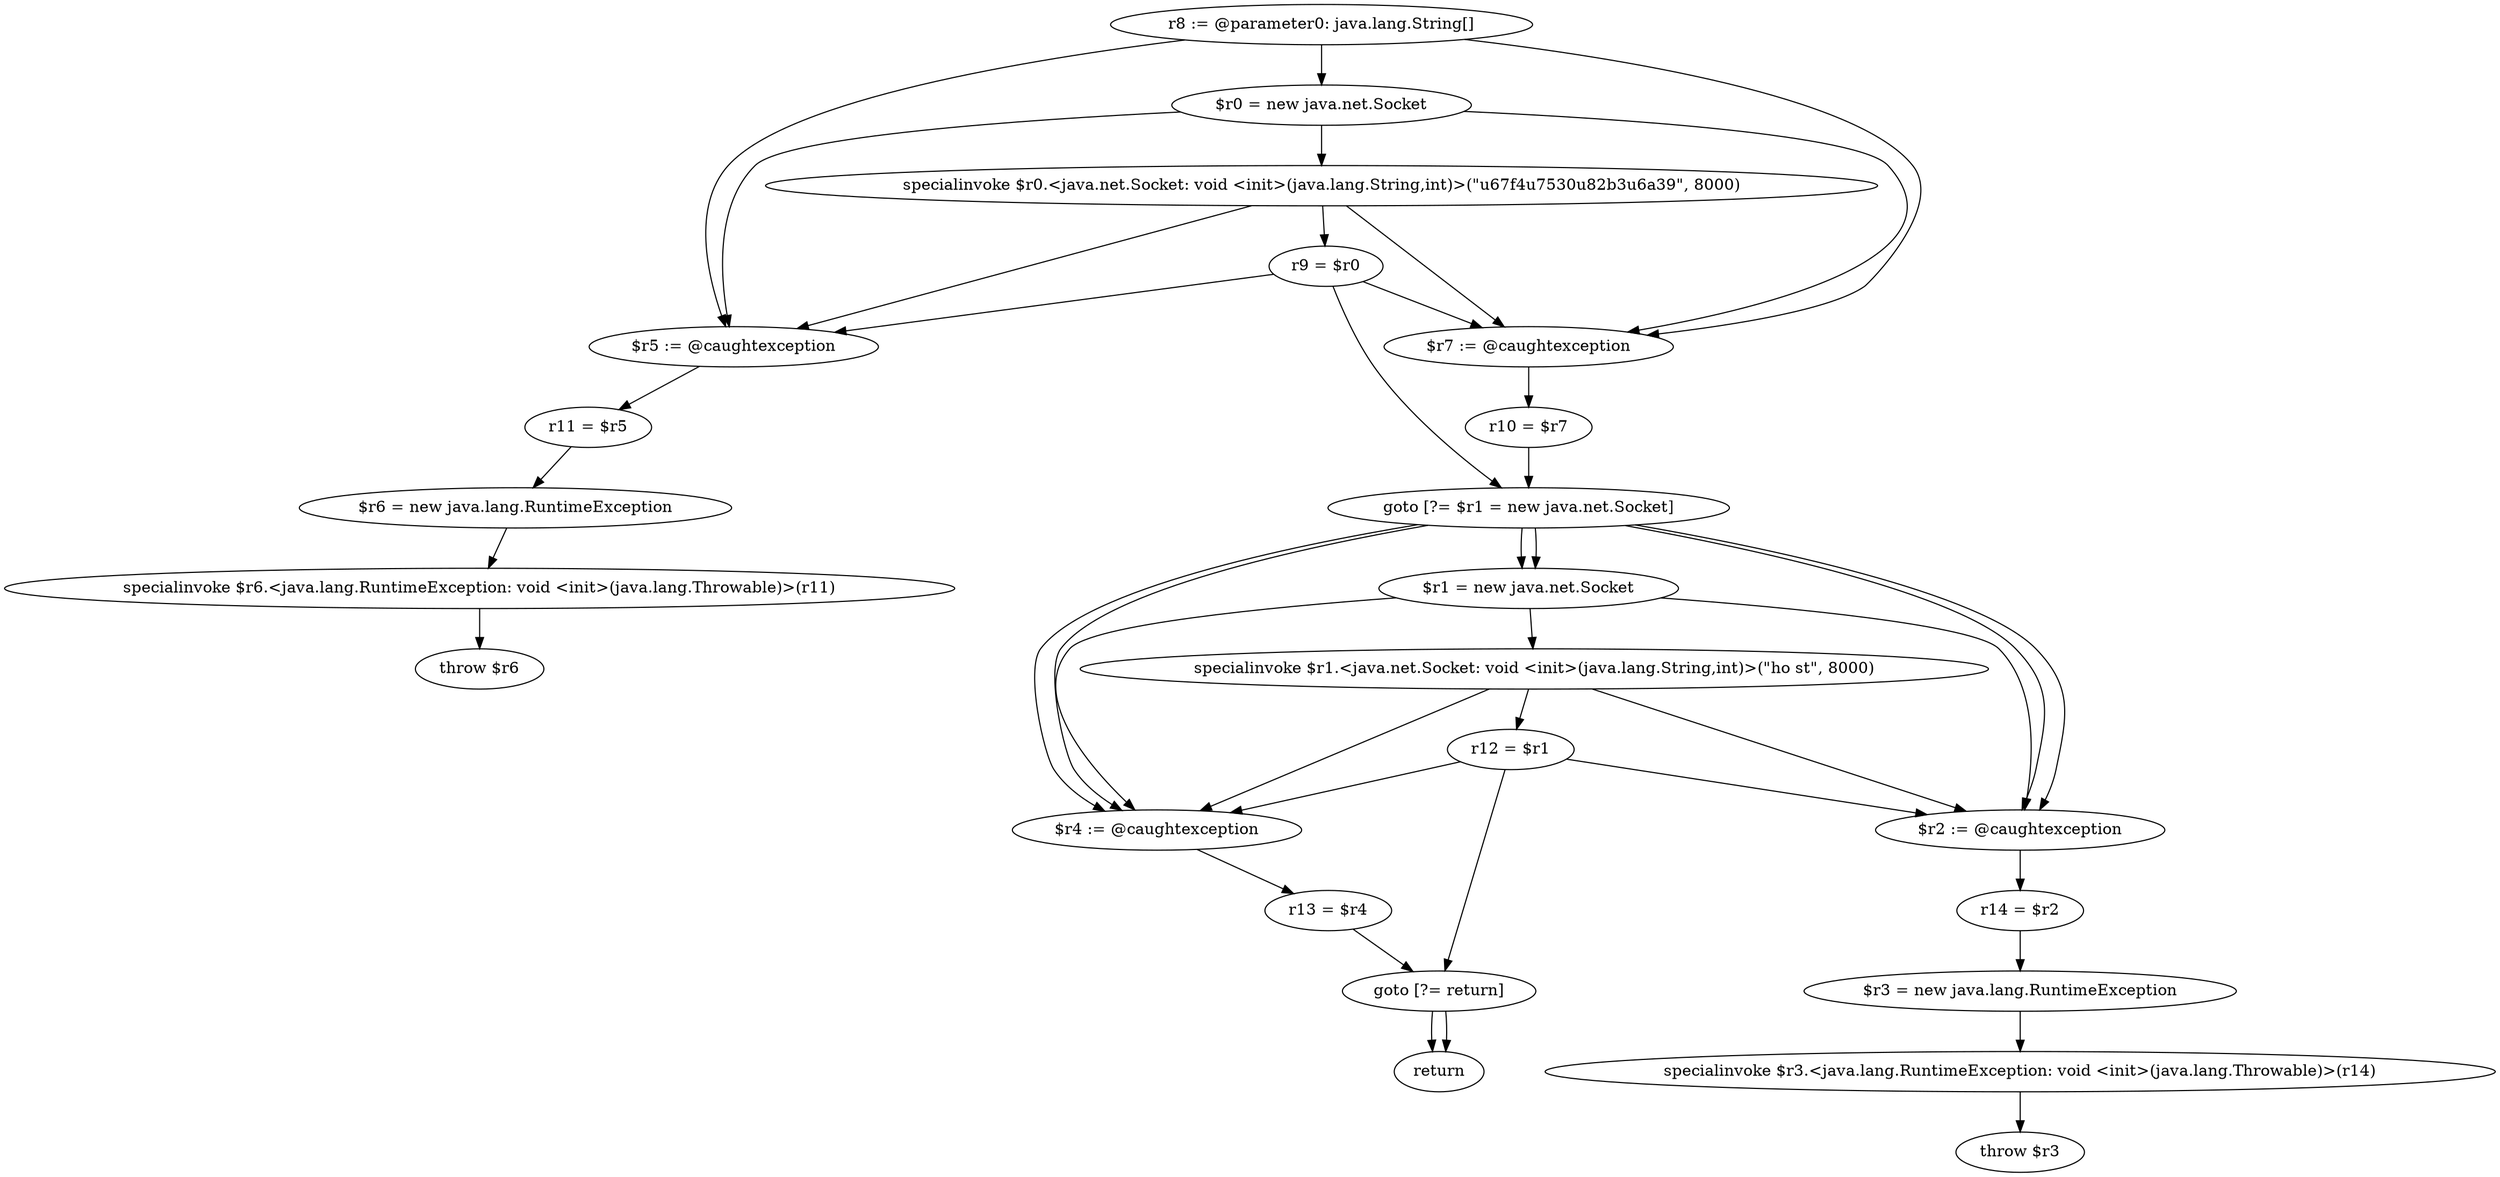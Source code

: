 digraph "unitGraph" {
    "r8 := @parameter0: java.lang.String[]"
    "$r0 = new java.net.Socket"
    "specialinvoke $r0.<java.net.Socket: void <init>(java.lang.String,int)>(\"\u67f4\u7530\u82b3\u6a39\", 8000)"
    "r9 = $r0"
    "goto [?= $r1 = new java.net.Socket]"
    "$r7 := @caughtexception"
    "r10 = $r7"
    "$r5 := @caughtexception"
    "r11 = $r5"
    "$r6 = new java.lang.RuntimeException"
    "specialinvoke $r6.<java.lang.RuntimeException: void <init>(java.lang.Throwable)>(r11)"
    "throw $r6"
    "$r1 = new java.net.Socket"
    "specialinvoke $r1.<java.net.Socket: void <init>(java.lang.String,int)>(\"ho st\", 8000)"
    "r12 = $r1"
    "goto [?= return]"
    "$r4 := @caughtexception"
    "r13 = $r4"
    "$r2 := @caughtexception"
    "r14 = $r2"
    "$r3 = new java.lang.RuntimeException"
    "specialinvoke $r3.<java.lang.RuntimeException: void <init>(java.lang.Throwable)>(r14)"
    "throw $r3"
    "return"
    "r8 := @parameter0: java.lang.String[]"->"$r7 := @caughtexception";
    "r8 := @parameter0: java.lang.String[]"->"$r5 := @caughtexception";
    "r8 := @parameter0: java.lang.String[]"->"$r0 = new java.net.Socket";
    "$r0 = new java.net.Socket"->"$r7 := @caughtexception";
    "$r0 = new java.net.Socket"->"$r5 := @caughtexception";
    "$r0 = new java.net.Socket"->"specialinvoke $r0.<java.net.Socket: void <init>(java.lang.String,int)>(\"\u67f4\u7530\u82b3\u6a39\", 8000)";
    "specialinvoke $r0.<java.net.Socket: void <init>(java.lang.String,int)>(\"\u67f4\u7530\u82b3\u6a39\", 8000)"->"$r7 := @caughtexception";
    "specialinvoke $r0.<java.net.Socket: void <init>(java.lang.String,int)>(\"\u67f4\u7530\u82b3\u6a39\", 8000)"->"$r5 := @caughtexception";
    "specialinvoke $r0.<java.net.Socket: void <init>(java.lang.String,int)>(\"\u67f4\u7530\u82b3\u6a39\", 8000)"->"r9 = $r0";
    "r9 = $r0"->"$r7 := @caughtexception";
    "r9 = $r0"->"$r5 := @caughtexception";
    "r9 = $r0"->"goto [?= $r1 = new java.net.Socket]";
    "goto [?= $r1 = new java.net.Socket]"->"$r4 := @caughtexception";
    "goto [?= $r1 = new java.net.Socket]"->"$r2 := @caughtexception";
    "goto [?= $r1 = new java.net.Socket]"->"$r1 = new java.net.Socket";
    "$r7 := @caughtexception"->"r10 = $r7";
    "r10 = $r7"->"goto [?= $r1 = new java.net.Socket]";
    "goto [?= $r1 = new java.net.Socket]"->"$r4 := @caughtexception";
    "goto [?= $r1 = new java.net.Socket]"->"$r2 := @caughtexception";
    "goto [?= $r1 = new java.net.Socket]"->"$r1 = new java.net.Socket";
    "$r5 := @caughtexception"->"r11 = $r5";
    "r11 = $r5"->"$r6 = new java.lang.RuntimeException";
    "$r6 = new java.lang.RuntimeException"->"specialinvoke $r6.<java.lang.RuntimeException: void <init>(java.lang.Throwable)>(r11)";
    "specialinvoke $r6.<java.lang.RuntimeException: void <init>(java.lang.Throwable)>(r11)"->"throw $r6";
    "$r1 = new java.net.Socket"->"$r4 := @caughtexception";
    "$r1 = new java.net.Socket"->"$r2 := @caughtexception";
    "$r1 = new java.net.Socket"->"specialinvoke $r1.<java.net.Socket: void <init>(java.lang.String,int)>(\"ho st\", 8000)";
    "specialinvoke $r1.<java.net.Socket: void <init>(java.lang.String,int)>(\"ho st\", 8000)"->"$r4 := @caughtexception";
    "specialinvoke $r1.<java.net.Socket: void <init>(java.lang.String,int)>(\"ho st\", 8000)"->"$r2 := @caughtexception";
    "specialinvoke $r1.<java.net.Socket: void <init>(java.lang.String,int)>(\"ho st\", 8000)"->"r12 = $r1";
    "r12 = $r1"->"$r4 := @caughtexception";
    "r12 = $r1"->"$r2 := @caughtexception";
    "r12 = $r1"->"goto [?= return]";
    "goto [?= return]"->"return";
    "$r4 := @caughtexception"->"r13 = $r4";
    "r13 = $r4"->"goto [?= return]";
    "goto [?= return]"->"return";
    "$r2 := @caughtexception"->"r14 = $r2";
    "r14 = $r2"->"$r3 = new java.lang.RuntimeException";
    "$r3 = new java.lang.RuntimeException"->"specialinvoke $r3.<java.lang.RuntimeException: void <init>(java.lang.Throwable)>(r14)";
    "specialinvoke $r3.<java.lang.RuntimeException: void <init>(java.lang.Throwable)>(r14)"->"throw $r3";
}
